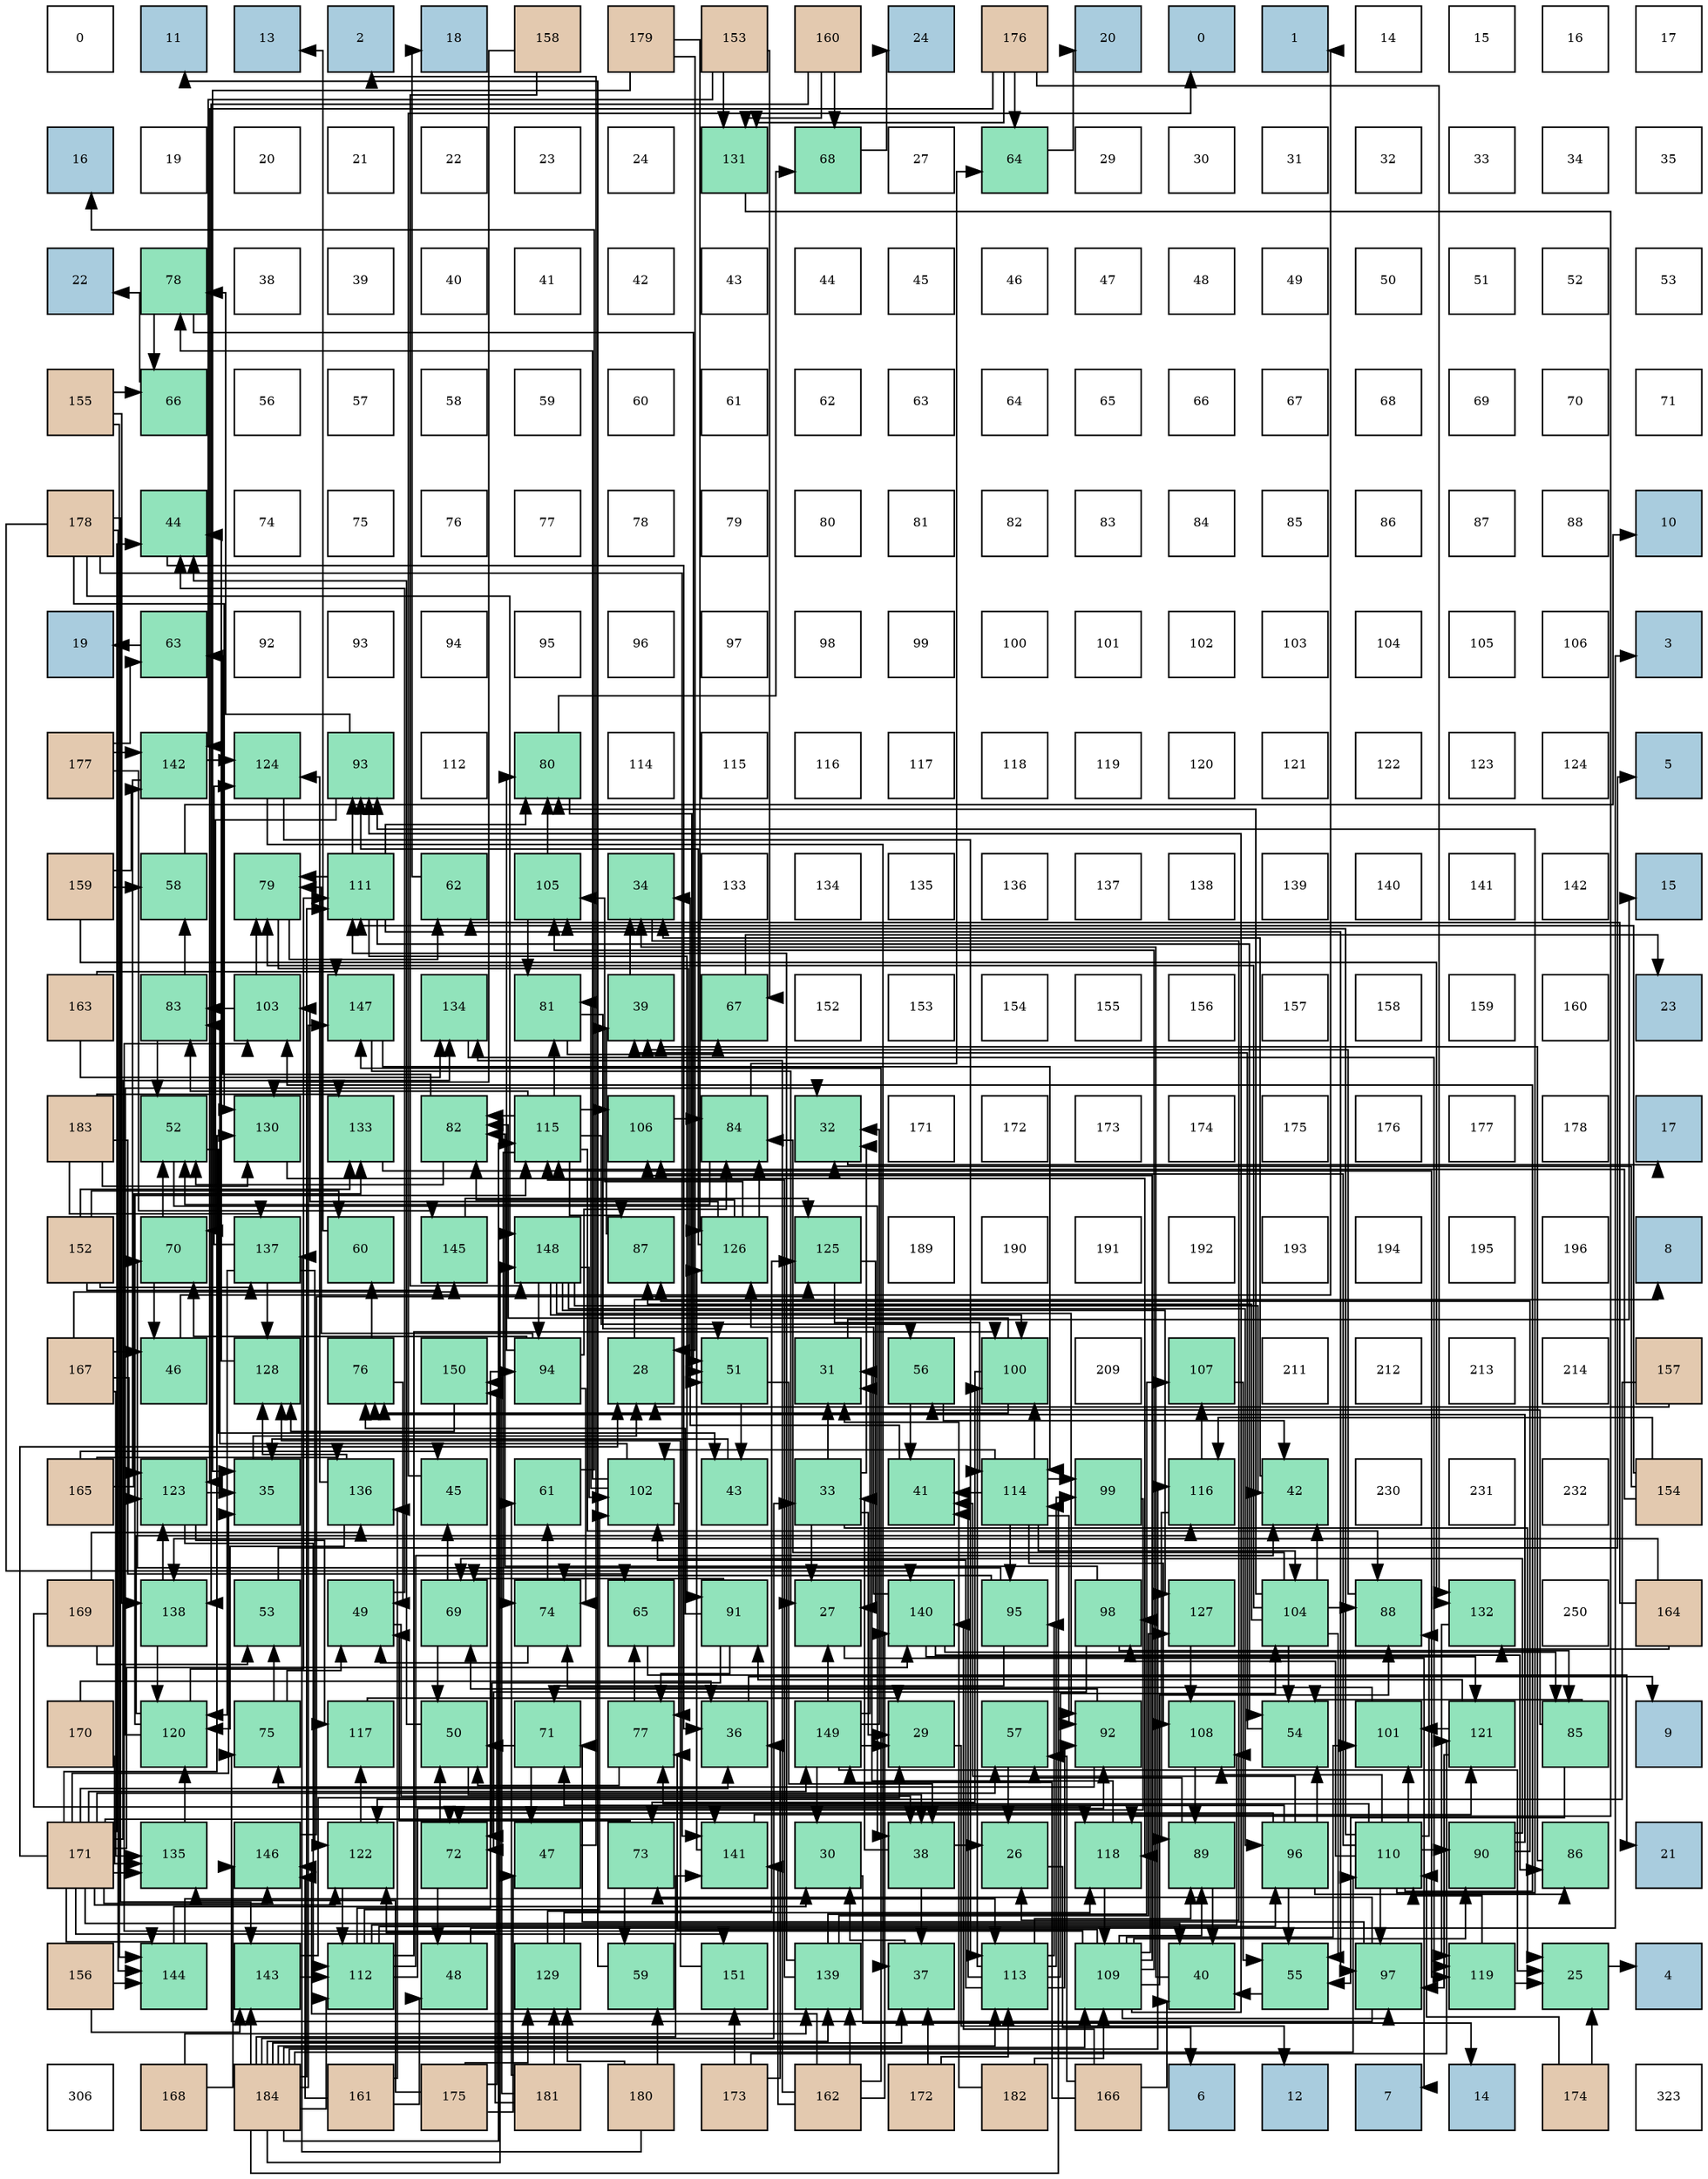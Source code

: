 digraph layout{
 rankdir=TB;
 splines=ortho;
 node [style=filled shape=square fixedsize=true width=0.6];
0[label="0", fontsize=8, fillcolor="#ffffff"];
1[label="11", fontsize=8, fillcolor="#a9ccde"];
2[label="13", fontsize=8, fillcolor="#a9ccde"];
3[label="2", fontsize=8, fillcolor="#a9ccde"];
4[label="18", fontsize=8, fillcolor="#a9ccde"];
5[label="158", fontsize=8, fillcolor="#e3c9af"];
6[label="179", fontsize=8, fillcolor="#e3c9af"];
7[label="153", fontsize=8, fillcolor="#e3c9af"];
8[label="160", fontsize=8, fillcolor="#e3c9af"];
9[label="24", fontsize=8, fillcolor="#a9ccde"];
10[label="176", fontsize=8, fillcolor="#e3c9af"];
11[label="20", fontsize=8, fillcolor="#a9ccde"];
12[label="0", fontsize=8, fillcolor="#a9ccde"];
13[label="1", fontsize=8, fillcolor="#a9ccde"];
14[label="14", fontsize=8, fillcolor="#ffffff"];
15[label="15", fontsize=8, fillcolor="#ffffff"];
16[label="16", fontsize=8, fillcolor="#ffffff"];
17[label="17", fontsize=8, fillcolor="#ffffff"];
18[label="16", fontsize=8, fillcolor="#a9ccde"];
19[label="19", fontsize=8, fillcolor="#ffffff"];
20[label="20", fontsize=8, fillcolor="#ffffff"];
21[label="21", fontsize=8, fillcolor="#ffffff"];
22[label="22", fontsize=8, fillcolor="#ffffff"];
23[label="23", fontsize=8, fillcolor="#ffffff"];
24[label="24", fontsize=8, fillcolor="#ffffff"];
25[label="131", fontsize=8, fillcolor="#91e3bb"];
26[label="68", fontsize=8, fillcolor="#91e3bb"];
27[label="27", fontsize=8, fillcolor="#ffffff"];
28[label="64", fontsize=8, fillcolor="#91e3bb"];
29[label="29", fontsize=8, fillcolor="#ffffff"];
30[label="30", fontsize=8, fillcolor="#ffffff"];
31[label="31", fontsize=8, fillcolor="#ffffff"];
32[label="32", fontsize=8, fillcolor="#ffffff"];
33[label="33", fontsize=8, fillcolor="#ffffff"];
34[label="34", fontsize=8, fillcolor="#ffffff"];
35[label="35", fontsize=8, fillcolor="#ffffff"];
36[label="22", fontsize=8, fillcolor="#a9ccde"];
37[label="78", fontsize=8, fillcolor="#91e3bb"];
38[label="38", fontsize=8, fillcolor="#ffffff"];
39[label="39", fontsize=8, fillcolor="#ffffff"];
40[label="40", fontsize=8, fillcolor="#ffffff"];
41[label="41", fontsize=8, fillcolor="#ffffff"];
42[label="42", fontsize=8, fillcolor="#ffffff"];
43[label="43", fontsize=8, fillcolor="#ffffff"];
44[label="44", fontsize=8, fillcolor="#ffffff"];
45[label="45", fontsize=8, fillcolor="#ffffff"];
46[label="46", fontsize=8, fillcolor="#ffffff"];
47[label="47", fontsize=8, fillcolor="#ffffff"];
48[label="48", fontsize=8, fillcolor="#ffffff"];
49[label="49", fontsize=8, fillcolor="#ffffff"];
50[label="50", fontsize=8, fillcolor="#ffffff"];
51[label="51", fontsize=8, fillcolor="#ffffff"];
52[label="52", fontsize=8, fillcolor="#ffffff"];
53[label="53", fontsize=8, fillcolor="#ffffff"];
54[label="155", fontsize=8, fillcolor="#e3c9af"];
55[label="66", fontsize=8, fillcolor="#91e3bb"];
56[label="56", fontsize=8, fillcolor="#ffffff"];
57[label="57", fontsize=8, fillcolor="#ffffff"];
58[label="58", fontsize=8, fillcolor="#ffffff"];
59[label="59", fontsize=8, fillcolor="#ffffff"];
60[label="60", fontsize=8, fillcolor="#ffffff"];
61[label="61", fontsize=8, fillcolor="#ffffff"];
62[label="62", fontsize=8, fillcolor="#ffffff"];
63[label="63", fontsize=8, fillcolor="#ffffff"];
64[label="64", fontsize=8, fillcolor="#ffffff"];
65[label="65", fontsize=8, fillcolor="#ffffff"];
66[label="66", fontsize=8, fillcolor="#ffffff"];
67[label="67", fontsize=8, fillcolor="#ffffff"];
68[label="68", fontsize=8, fillcolor="#ffffff"];
69[label="69", fontsize=8, fillcolor="#ffffff"];
70[label="70", fontsize=8, fillcolor="#ffffff"];
71[label="71", fontsize=8, fillcolor="#ffffff"];
72[label="178", fontsize=8, fillcolor="#e3c9af"];
73[label="44", fontsize=8, fillcolor="#91e3bb"];
74[label="74", fontsize=8, fillcolor="#ffffff"];
75[label="75", fontsize=8, fillcolor="#ffffff"];
76[label="76", fontsize=8, fillcolor="#ffffff"];
77[label="77", fontsize=8, fillcolor="#ffffff"];
78[label="78", fontsize=8, fillcolor="#ffffff"];
79[label="79", fontsize=8, fillcolor="#ffffff"];
80[label="80", fontsize=8, fillcolor="#ffffff"];
81[label="81", fontsize=8, fillcolor="#ffffff"];
82[label="82", fontsize=8, fillcolor="#ffffff"];
83[label="83", fontsize=8, fillcolor="#ffffff"];
84[label="84", fontsize=8, fillcolor="#ffffff"];
85[label="85", fontsize=8, fillcolor="#ffffff"];
86[label="86", fontsize=8, fillcolor="#ffffff"];
87[label="87", fontsize=8, fillcolor="#ffffff"];
88[label="88", fontsize=8, fillcolor="#ffffff"];
89[label="10", fontsize=8, fillcolor="#a9ccde"];
90[label="19", fontsize=8, fillcolor="#a9ccde"];
91[label="63", fontsize=8, fillcolor="#91e3bb"];
92[label="92", fontsize=8, fillcolor="#ffffff"];
93[label="93", fontsize=8, fillcolor="#ffffff"];
94[label="94", fontsize=8, fillcolor="#ffffff"];
95[label="95", fontsize=8, fillcolor="#ffffff"];
96[label="96", fontsize=8, fillcolor="#ffffff"];
97[label="97", fontsize=8, fillcolor="#ffffff"];
98[label="98", fontsize=8, fillcolor="#ffffff"];
99[label="99", fontsize=8, fillcolor="#ffffff"];
100[label="100", fontsize=8, fillcolor="#ffffff"];
101[label="101", fontsize=8, fillcolor="#ffffff"];
102[label="102", fontsize=8, fillcolor="#ffffff"];
103[label="103", fontsize=8, fillcolor="#ffffff"];
104[label="104", fontsize=8, fillcolor="#ffffff"];
105[label="105", fontsize=8, fillcolor="#ffffff"];
106[label="106", fontsize=8, fillcolor="#ffffff"];
107[label="3", fontsize=8, fillcolor="#a9ccde"];
108[label="177", fontsize=8, fillcolor="#e3c9af"];
109[label="142", fontsize=8, fillcolor="#91e3bb"];
110[label="124", fontsize=8, fillcolor="#91e3bb"];
111[label="93", fontsize=8, fillcolor="#91e3bb"];
112[label="112", fontsize=8, fillcolor="#ffffff"];
113[label="80", fontsize=8, fillcolor="#91e3bb"];
114[label="114", fontsize=8, fillcolor="#ffffff"];
115[label="115", fontsize=8, fillcolor="#ffffff"];
116[label="116", fontsize=8, fillcolor="#ffffff"];
117[label="117", fontsize=8, fillcolor="#ffffff"];
118[label="118", fontsize=8, fillcolor="#ffffff"];
119[label="119", fontsize=8, fillcolor="#ffffff"];
120[label="120", fontsize=8, fillcolor="#ffffff"];
121[label="121", fontsize=8, fillcolor="#ffffff"];
122[label="122", fontsize=8, fillcolor="#ffffff"];
123[label="123", fontsize=8, fillcolor="#ffffff"];
124[label="124", fontsize=8, fillcolor="#ffffff"];
125[label="5", fontsize=8, fillcolor="#a9ccde"];
126[label="159", fontsize=8, fillcolor="#e3c9af"];
127[label="58", fontsize=8, fillcolor="#91e3bb"];
128[label="79", fontsize=8, fillcolor="#91e3bb"];
129[label="111", fontsize=8, fillcolor="#91e3bb"];
130[label="62", fontsize=8, fillcolor="#91e3bb"];
131[label="105", fontsize=8, fillcolor="#91e3bb"];
132[label="34", fontsize=8, fillcolor="#91e3bb"];
133[label="133", fontsize=8, fillcolor="#ffffff"];
134[label="134", fontsize=8, fillcolor="#ffffff"];
135[label="135", fontsize=8, fillcolor="#ffffff"];
136[label="136", fontsize=8, fillcolor="#ffffff"];
137[label="137", fontsize=8, fillcolor="#ffffff"];
138[label="138", fontsize=8, fillcolor="#ffffff"];
139[label="139", fontsize=8, fillcolor="#ffffff"];
140[label="140", fontsize=8, fillcolor="#ffffff"];
141[label="141", fontsize=8, fillcolor="#ffffff"];
142[label="142", fontsize=8, fillcolor="#ffffff"];
143[label="15", fontsize=8, fillcolor="#a9ccde"];
144[label="163", fontsize=8, fillcolor="#e3c9af"];
145[label="83", fontsize=8, fillcolor="#91e3bb"];
146[label="103", fontsize=8, fillcolor="#91e3bb"];
147[label="147", fontsize=8, fillcolor="#91e3bb"];
148[label="134", fontsize=8, fillcolor="#91e3bb"];
149[label="81", fontsize=8, fillcolor="#91e3bb"];
150[label="39", fontsize=8, fillcolor="#91e3bb"];
151[label="67", fontsize=8, fillcolor="#91e3bb"];
152[label="152", fontsize=8, fillcolor="#ffffff"];
153[label="153", fontsize=8, fillcolor="#ffffff"];
154[label="154", fontsize=8, fillcolor="#ffffff"];
155[label="155", fontsize=8, fillcolor="#ffffff"];
156[label="156", fontsize=8, fillcolor="#ffffff"];
157[label="157", fontsize=8, fillcolor="#ffffff"];
158[label="158", fontsize=8, fillcolor="#ffffff"];
159[label="159", fontsize=8, fillcolor="#ffffff"];
160[label="160", fontsize=8, fillcolor="#ffffff"];
161[label="23", fontsize=8, fillcolor="#a9ccde"];
162[label="183", fontsize=8, fillcolor="#e3c9af"];
163[label="52", fontsize=8, fillcolor="#91e3bb"];
164[label="130", fontsize=8, fillcolor="#91e3bb"];
165[label="133", fontsize=8, fillcolor="#91e3bb"];
166[label="82", fontsize=8, fillcolor="#91e3bb"];
167[label="115", fontsize=8, fillcolor="#91e3bb"];
168[label="106", fontsize=8, fillcolor="#91e3bb"];
169[label="84", fontsize=8, fillcolor="#91e3bb"];
170[label="32", fontsize=8, fillcolor="#91e3bb"];
171[label="171", fontsize=8, fillcolor="#ffffff"];
172[label="172", fontsize=8, fillcolor="#ffffff"];
173[label="173", fontsize=8, fillcolor="#ffffff"];
174[label="174", fontsize=8, fillcolor="#ffffff"];
175[label="175", fontsize=8, fillcolor="#ffffff"];
176[label="176", fontsize=8, fillcolor="#ffffff"];
177[label="177", fontsize=8, fillcolor="#ffffff"];
178[label="178", fontsize=8, fillcolor="#ffffff"];
179[label="17", fontsize=8, fillcolor="#a9ccde"];
180[label="152", fontsize=8, fillcolor="#e3c9af"];
181[label="70", fontsize=8, fillcolor="#91e3bb"];
182[label="137", fontsize=8, fillcolor="#91e3bb"];
183[label="60", fontsize=8, fillcolor="#91e3bb"];
184[label="145", fontsize=8, fillcolor="#91e3bb"];
185[label="148", fontsize=8, fillcolor="#91e3bb"];
186[label="87", fontsize=8, fillcolor="#91e3bb"];
187[label="126", fontsize=8, fillcolor="#91e3bb"];
188[label="125", fontsize=8, fillcolor="#91e3bb"];
189[label="189", fontsize=8, fillcolor="#ffffff"];
190[label="190", fontsize=8, fillcolor="#ffffff"];
191[label="191", fontsize=8, fillcolor="#ffffff"];
192[label="192", fontsize=8, fillcolor="#ffffff"];
193[label="193", fontsize=8, fillcolor="#ffffff"];
194[label="194", fontsize=8, fillcolor="#ffffff"];
195[label="195", fontsize=8, fillcolor="#ffffff"];
196[label="196", fontsize=8, fillcolor="#ffffff"];
197[label="8", fontsize=8, fillcolor="#a9ccde"];
198[label="167", fontsize=8, fillcolor="#e3c9af"];
199[label="46", fontsize=8, fillcolor="#91e3bb"];
200[label="128", fontsize=8, fillcolor="#91e3bb"];
201[label="76", fontsize=8, fillcolor="#91e3bb"];
202[label="150", fontsize=8, fillcolor="#91e3bb"];
203[label="94", fontsize=8, fillcolor="#91e3bb"];
204[label="28", fontsize=8, fillcolor="#91e3bb"];
205[label="51", fontsize=8, fillcolor="#91e3bb"];
206[label="31", fontsize=8, fillcolor="#91e3bb"];
207[label="56", fontsize=8, fillcolor="#91e3bb"];
208[label="100", fontsize=8, fillcolor="#91e3bb"];
209[label="209", fontsize=8, fillcolor="#ffffff"];
210[label="107", fontsize=8, fillcolor="#91e3bb"];
211[label="211", fontsize=8, fillcolor="#ffffff"];
212[label="212", fontsize=8, fillcolor="#ffffff"];
213[label="213", fontsize=8, fillcolor="#ffffff"];
214[label="214", fontsize=8, fillcolor="#ffffff"];
215[label="157", fontsize=8, fillcolor="#e3c9af"];
216[label="165", fontsize=8, fillcolor="#e3c9af"];
217[label="123", fontsize=8, fillcolor="#91e3bb"];
218[label="35", fontsize=8, fillcolor="#91e3bb"];
219[label="136", fontsize=8, fillcolor="#91e3bb"];
220[label="45", fontsize=8, fillcolor="#91e3bb"];
221[label="61", fontsize=8, fillcolor="#91e3bb"];
222[label="102", fontsize=8, fillcolor="#91e3bb"];
223[label="43", fontsize=8, fillcolor="#91e3bb"];
224[label="33", fontsize=8, fillcolor="#91e3bb"];
225[label="41", fontsize=8, fillcolor="#91e3bb"];
226[label="114", fontsize=8, fillcolor="#91e3bb"];
227[label="99", fontsize=8, fillcolor="#91e3bb"];
228[label="116", fontsize=8, fillcolor="#91e3bb"];
229[label="42", fontsize=8, fillcolor="#91e3bb"];
230[label="230", fontsize=8, fillcolor="#ffffff"];
231[label="231", fontsize=8, fillcolor="#ffffff"];
232[label="232", fontsize=8, fillcolor="#ffffff"];
233[label="154", fontsize=8, fillcolor="#e3c9af"];
234[label="169", fontsize=8, fillcolor="#e3c9af"];
235[label="138", fontsize=8, fillcolor="#91e3bb"];
236[label="53", fontsize=8, fillcolor="#91e3bb"];
237[label="49", fontsize=8, fillcolor="#91e3bb"];
238[label="69", fontsize=8, fillcolor="#91e3bb"];
239[label="74", fontsize=8, fillcolor="#91e3bb"];
240[label="65", fontsize=8, fillcolor="#91e3bb"];
241[label="91", fontsize=8, fillcolor="#91e3bb"];
242[label="27", fontsize=8, fillcolor="#91e3bb"];
243[label="140", fontsize=8, fillcolor="#91e3bb"];
244[label="95", fontsize=8, fillcolor="#91e3bb"];
245[label="98", fontsize=8, fillcolor="#91e3bb"];
246[label="127", fontsize=8, fillcolor="#91e3bb"];
247[label="104", fontsize=8, fillcolor="#91e3bb"];
248[label="88", fontsize=8, fillcolor="#91e3bb"];
249[label="132", fontsize=8, fillcolor="#91e3bb"];
250[label="250", fontsize=8, fillcolor="#ffffff"];
251[label="164", fontsize=8, fillcolor="#e3c9af"];
252[label="170", fontsize=8, fillcolor="#e3c9af"];
253[label="120", fontsize=8, fillcolor="#91e3bb"];
254[label="75", fontsize=8, fillcolor="#91e3bb"];
255[label="117", fontsize=8, fillcolor="#91e3bb"];
256[label="50", fontsize=8, fillcolor="#91e3bb"];
257[label="71", fontsize=8, fillcolor="#91e3bb"];
258[label="77", fontsize=8, fillcolor="#91e3bb"];
259[label="36", fontsize=8, fillcolor="#91e3bb"];
260[label="149", fontsize=8, fillcolor="#91e3bb"];
261[label="29", fontsize=8, fillcolor="#91e3bb"];
262[label="57", fontsize=8, fillcolor="#91e3bb"];
263[label="92", fontsize=8, fillcolor="#91e3bb"];
264[label="108", fontsize=8, fillcolor="#91e3bb"];
265[label="54", fontsize=8, fillcolor="#91e3bb"];
266[label="101", fontsize=8, fillcolor="#91e3bb"];
267[label="121", fontsize=8, fillcolor="#91e3bb"];
268[label="85", fontsize=8, fillcolor="#91e3bb"];
269[label="9", fontsize=8, fillcolor="#a9ccde"];
270[label="171", fontsize=8, fillcolor="#e3c9af"];
271[label="135", fontsize=8, fillcolor="#91e3bb"];
272[label="146", fontsize=8, fillcolor="#91e3bb"];
273[label="122", fontsize=8, fillcolor="#91e3bb"];
274[label="72", fontsize=8, fillcolor="#91e3bb"];
275[label="47", fontsize=8, fillcolor="#91e3bb"];
276[label="73", fontsize=8, fillcolor="#91e3bb"];
277[label="141", fontsize=8, fillcolor="#91e3bb"];
278[label="30", fontsize=8, fillcolor="#91e3bb"];
279[label="38", fontsize=8, fillcolor="#91e3bb"];
280[label="26", fontsize=8, fillcolor="#91e3bb"];
281[label="118", fontsize=8, fillcolor="#91e3bb"];
282[label="89", fontsize=8, fillcolor="#91e3bb"];
283[label="96", fontsize=8, fillcolor="#91e3bb"];
284[label="110", fontsize=8, fillcolor="#91e3bb"];
285[label="90", fontsize=8, fillcolor="#91e3bb"];
286[label="86", fontsize=8, fillcolor="#91e3bb"];
287[label="21", fontsize=8, fillcolor="#a9ccde"];
288[label="156", fontsize=8, fillcolor="#e3c9af"];
289[label="144", fontsize=8, fillcolor="#91e3bb"];
290[label="143", fontsize=8, fillcolor="#91e3bb"];
291[label="112", fontsize=8, fillcolor="#91e3bb"];
292[label="48", fontsize=8, fillcolor="#91e3bb"];
293[label="129", fontsize=8, fillcolor="#91e3bb"];
294[label="59", fontsize=8, fillcolor="#91e3bb"];
295[label="151", fontsize=8, fillcolor="#91e3bb"];
296[label="139", fontsize=8, fillcolor="#91e3bb"];
297[label="37", fontsize=8, fillcolor="#91e3bb"];
298[label="113", fontsize=8, fillcolor="#91e3bb"];
299[label="109", fontsize=8, fillcolor="#91e3bb"];
300[label="40", fontsize=8, fillcolor="#91e3bb"];
301[label="55", fontsize=8, fillcolor="#91e3bb"];
302[label="97", fontsize=8, fillcolor="#91e3bb"];
303[label="119", fontsize=8, fillcolor="#91e3bb"];
304[label="25", fontsize=8, fillcolor="#91e3bb"];
305[label="4", fontsize=8, fillcolor="#a9ccde"];
306[label="306", fontsize=8, fillcolor="#ffffff"];
307[label="168", fontsize=8, fillcolor="#e3c9af"];
308[label="184", fontsize=8, fillcolor="#e3c9af"];
309[label="161", fontsize=8, fillcolor="#e3c9af"];
310[label="175", fontsize=8, fillcolor="#e3c9af"];
311[label="181", fontsize=8, fillcolor="#e3c9af"];
312[label="180", fontsize=8, fillcolor="#e3c9af"];
313[label="173", fontsize=8, fillcolor="#e3c9af"];
314[label="162", fontsize=8, fillcolor="#e3c9af"];
315[label="172", fontsize=8, fillcolor="#e3c9af"];
316[label="182", fontsize=8, fillcolor="#e3c9af"];
317[label="166", fontsize=8, fillcolor="#e3c9af"];
318[label="6", fontsize=8, fillcolor="#a9ccde"];
319[label="12", fontsize=8, fillcolor="#a9ccde"];
320[label="7", fontsize=8, fillcolor="#a9ccde"];
321[label="14", fontsize=8, fillcolor="#a9ccde"];
322[label="174", fontsize=8, fillcolor="#e3c9af"];
323[label="323", fontsize=8, fillcolor="#ffffff"];
edge [constraint=false, style=vis];304 -> 305;
280 -> 318;
242 -> 320;
204 -> 197;
261 -> 319;
278 -> 321;
206 -> 143;
170 -> 179;
224 -> 304;
224 -> 242;
224 -> 261;
224 -> 206;
224 -> 170;
132 -> 280;
218 -> 204;
259 -> 269;
297 -> 278;
279 -> 280;
279 -> 224;
279 -> 297;
150 -> 132;
300 -> 132;
225 -> 132;
229 -> 132;
223 -> 218;
73 -> 259;
220 -> 12;
199 -> 13;
275 -> 3;
292 -> 107;
237 -> 279;
237 -> 73;
256 -> 279;
256 -> 73;
205 -> 279;
205 -> 223;
163 -> 279;
163 -> 223;
236 -> 125;
265 -> 150;
301 -> 300;
207 -> 225;
207 -> 229;
262 -> 280;
127 -> 89;
294 -> 1;
183 -> 2;
221 -> 18;
130 -> 4;
91 -> 90;
28 -> 11;
240 -> 287;
55 -> 36;
151 -> 161;
26 -> 9;
238 -> 220;
238 -> 256;
181 -> 199;
181 -> 163;
257 -> 275;
257 -> 256;
274 -> 292;
274 -> 256;
276 -> 237;
276 -> 294;
239 -> 237;
239 -> 221;
254 -> 237;
254 -> 236;
201 -> 237;
201 -> 183;
258 -> 256;
258 -> 240;
37 -> 205;
37 -> 55;
128 -> 205;
128 -> 130;
113 -> 205;
113 -> 26;
149 -> 205;
149 -> 151;
166 -> 163;
166 -> 91;
145 -> 163;
145 -> 127;
169 -> 163;
169 -> 28;
268 -> 265;
268 -> 301;
268 -> 207;
286 -> 150;
186 -> 150;
248 -> 150;
282 -> 300;
282 -> 262;
285 -> 238;
285 -> 201;
285 -> 186;
241 -> 238;
241 -> 274;
241 -> 201;
241 -> 258;
263 -> 238;
263 -> 254;
111 -> 181;
111 -> 37;
203 -> 181;
203 -> 239;
203 -> 128;
203 -> 113;
203 -> 169;
244 -> 181;
244 -> 257;
244 -> 239;
283 -> 225;
283 -> 265;
283 -> 301;
283 -> 257;
283 -> 274;
283 -> 286;
302 -> 257;
302 -> 276;
302 -> 254;
245 -> 274;
245 -> 166;
245 -> 268;
227 -> 274;
208 -> 276;
208 -> 201;
208 -> 166;
266 -> 239;
222 -> 258;
222 -> 37;
222 -> 149;
222 -> 145;
146 -> 128;
146 -> 145;
247 -> 229;
247 -> 265;
247 -> 301;
247 -> 128;
247 -> 113;
247 -> 169;
247 -> 186;
247 -> 248;
131 -> 113;
131 -> 149;
168 -> 169;
210 -> 301;
264 -> 282;
299 -> 258;
299 -> 248;
299 -> 282;
299 -> 285;
299 -> 111;
299 -> 302;
299 -> 245;
299 -> 266;
299 -> 146;
299 -> 131;
299 -> 168;
284 -> 258;
284 -> 248;
284 -> 285;
284 -> 111;
284 -> 302;
284 -> 245;
284 -> 266;
284 -> 146;
284 -> 131;
284 -> 168;
284 -> 264;
129 -> 265;
129 -> 128;
129 -> 113;
129 -> 241;
129 -> 111;
129 -> 302;
291 -> 229;
291 -> 263;
291 -> 203;
291 -> 283;
291 -> 208;
291 -> 222;
291 -> 264;
298 -> 225;
298 -> 282;
298 -> 263;
298 -> 244;
298 -> 227;
298 -> 208;
298 -> 222;
298 -> 247;
226 -> 225;
226 -> 263;
226 -> 244;
226 -> 227;
226 -> 208;
226 -> 222;
226 -> 247;
226 -> 264;
167 -> 207;
167 -> 239;
167 -> 149;
167 -> 166;
167 -> 145;
167 -> 186;
167 -> 248;
167 -> 168;
228 -> 282;
228 -> 210;
255 -> 261;
281 -> 206;
281 -> 299;
303 -> 304;
303 -> 284;
253 -> 170;
253 -> 129;
253 -> 167;
253 -> 228;
267 -> 241;
267 -> 302;
267 -> 266;
273 -> 291;
273 -> 255;
217 -> 218;
217 -> 291;
217 -> 255;
110 -> 297;
110 -> 298;
188 -> 242;
188 -> 226;
187 -> 166;
187 -> 169;
187 -> 111;
187 -> 146;
187 -> 131;
246 -> 264;
200 -> 73;
293 -> 281;
293 -> 188;
164 -> 281;
25 -> 281;
249 -> 303;
165 -> 303;
148 -> 303;
271 -> 253;
219 -> 253;
219 -> 110;
219 -> 200;
182 -> 253;
182 -> 273;
182 -> 110;
182 -> 200;
235 -> 253;
235 -> 217;
296 -> 210;
296 -> 129;
296 -> 167;
296 -> 246;
243 -> 268;
243 -> 286;
243 -> 267;
243 -> 187;
277 -> 267;
277 -> 187;
109 -> 217;
109 -> 110;
290 -> 261;
290 -> 291;
289 -> 278;
289 -> 298;
184 -> 188;
272 -> 188;
147 -> 242;
147 -> 226;
185 -> 229;
185 -> 263;
185 -> 203;
185 -> 283;
185 -> 208;
185 -> 222;
185 -> 246;
260 -> 304;
260 -> 242;
260 -> 261;
260 -> 278;
260 -> 206;
260 -> 170;
202 -> 200;
295 -> 200;
180 -> 183;
180 -> 165;
180 -> 182;
180 -> 184;
7 -> 151;
7 -> 25;
7 -> 109;
233 -> 170;
233 -> 129;
233 -> 167;
233 -> 228;
54 -> 55;
54 -> 235;
54 -> 289;
288 -> 290;
288 -> 289;
215 -> 204;
215 -> 273;
5 -> 164;
5 -> 185;
126 -> 127;
126 -> 249;
126 -> 109;
8 -> 26;
8 -> 25;
8 -> 235;
309 -> 292;
309 -> 219;
309 -> 272;
314 -> 148;
314 -> 296;
314 -> 243;
314 -> 277;
314 -> 272;
314 -> 147;
144 -> 148;
144 -> 147;
251 -> 130;
251 -> 249;
251 -> 235;
216 -> 220;
216 -> 165;
216 -> 219;
317 -> 300;
317 -> 262;
317 -> 243;
317 -> 260;
198 -> 199;
198 -> 217;
198 -> 271;
198 -> 184;
307 -> 296;
307 -> 272;
234 -> 236;
234 -> 281;
234 -> 219;
252 -> 259;
252 -> 271;
270 -> 204;
270 -> 218;
270 -> 259;
270 -> 300;
270 -> 73;
270 -> 262;
270 -> 273;
270 -> 164;
270 -> 148;
270 -> 271;
270 -> 243;
270 -> 277;
270 -> 289;
270 -> 272;
270 -> 260;
270 -> 295;
315 -> 297;
315 -> 298;
313 -> 259;
313 -> 267;
313 -> 295;
322 -> 304;
322 -> 284;
310 -> 275;
310 -> 293;
310 -> 271;
310 -> 202;
10 -> 28;
10 -> 217;
10 -> 25;
10 -> 249;
108 -> 91;
108 -> 109;
108 -> 184;
72 -> 164;
72 -> 243;
72 -> 277;
72 -> 290;
72 -> 289;
72 -> 185;
6 -> 204;
6 -> 218;
6 -> 187;
312 -> 294;
312 -> 293;
312 -> 182;
311 -> 221;
311 -> 273;
311 -> 293;
311 -> 202;
316 -> 206;
316 -> 299;
162 -> 240;
162 -> 164;
162 -> 165;
162 -> 182;
308 -> 224;
308 -> 297;
308 -> 299;
308 -> 284;
308 -> 129;
308 -> 291;
308 -> 298;
308 -> 226;
308 -> 167;
308 -> 228;
308 -> 296;
308 -> 277;
308 -> 290;
308 -> 147;
308 -> 185;
edge [constraint=true, style=invis];
0 -> 18 -> 36 -> 54 -> 72 -> 90 -> 108 -> 126 -> 144 -> 162 -> 180 -> 198 -> 216 -> 234 -> 252 -> 270 -> 288 -> 306;
1 -> 19 -> 37 -> 55 -> 73 -> 91 -> 109 -> 127 -> 145 -> 163 -> 181 -> 199 -> 217 -> 235 -> 253 -> 271 -> 289 -> 307;
2 -> 20 -> 38 -> 56 -> 74 -> 92 -> 110 -> 128 -> 146 -> 164 -> 182 -> 200 -> 218 -> 236 -> 254 -> 272 -> 290 -> 308;
3 -> 21 -> 39 -> 57 -> 75 -> 93 -> 111 -> 129 -> 147 -> 165 -> 183 -> 201 -> 219 -> 237 -> 255 -> 273 -> 291 -> 309;
4 -> 22 -> 40 -> 58 -> 76 -> 94 -> 112 -> 130 -> 148 -> 166 -> 184 -> 202 -> 220 -> 238 -> 256 -> 274 -> 292 -> 310;
5 -> 23 -> 41 -> 59 -> 77 -> 95 -> 113 -> 131 -> 149 -> 167 -> 185 -> 203 -> 221 -> 239 -> 257 -> 275 -> 293 -> 311;
6 -> 24 -> 42 -> 60 -> 78 -> 96 -> 114 -> 132 -> 150 -> 168 -> 186 -> 204 -> 222 -> 240 -> 258 -> 276 -> 294 -> 312;
7 -> 25 -> 43 -> 61 -> 79 -> 97 -> 115 -> 133 -> 151 -> 169 -> 187 -> 205 -> 223 -> 241 -> 259 -> 277 -> 295 -> 313;
8 -> 26 -> 44 -> 62 -> 80 -> 98 -> 116 -> 134 -> 152 -> 170 -> 188 -> 206 -> 224 -> 242 -> 260 -> 278 -> 296 -> 314;
9 -> 27 -> 45 -> 63 -> 81 -> 99 -> 117 -> 135 -> 153 -> 171 -> 189 -> 207 -> 225 -> 243 -> 261 -> 279 -> 297 -> 315;
10 -> 28 -> 46 -> 64 -> 82 -> 100 -> 118 -> 136 -> 154 -> 172 -> 190 -> 208 -> 226 -> 244 -> 262 -> 280 -> 298 -> 316;
11 -> 29 -> 47 -> 65 -> 83 -> 101 -> 119 -> 137 -> 155 -> 173 -> 191 -> 209 -> 227 -> 245 -> 263 -> 281 -> 299 -> 317;
12 -> 30 -> 48 -> 66 -> 84 -> 102 -> 120 -> 138 -> 156 -> 174 -> 192 -> 210 -> 228 -> 246 -> 264 -> 282 -> 300 -> 318;
13 -> 31 -> 49 -> 67 -> 85 -> 103 -> 121 -> 139 -> 157 -> 175 -> 193 -> 211 -> 229 -> 247 -> 265 -> 283 -> 301 -> 319;
14 -> 32 -> 50 -> 68 -> 86 -> 104 -> 122 -> 140 -> 158 -> 176 -> 194 -> 212 -> 230 -> 248 -> 266 -> 284 -> 302 -> 320;
15 -> 33 -> 51 -> 69 -> 87 -> 105 -> 123 -> 141 -> 159 -> 177 -> 195 -> 213 -> 231 -> 249 -> 267 -> 285 -> 303 -> 321;
16 -> 34 -> 52 -> 70 -> 88 -> 106 -> 124 -> 142 -> 160 -> 178 -> 196 -> 214 -> 232 -> 250 -> 268 -> 286 -> 304 -> 322;
17 -> 35 -> 53 -> 71 -> 89 -> 107 -> 125 -> 143 -> 161 -> 179 -> 197 -> 215 -> 233 -> 251 -> 269 -> 287 -> 305 -> 323;
rank = same {0 -> 1 -> 2 -> 3 -> 4 -> 5 -> 6 -> 7 -> 8 -> 9 -> 10 -> 11 -> 12 -> 13 -> 14 -> 15 -> 16 -> 17};
rank = same {18 -> 19 -> 20 -> 21 -> 22 -> 23 -> 24 -> 25 -> 26 -> 27 -> 28 -> 29 -> 30 -> 31 -> 32 -> 33 -> 34 -> 35};
rank = same {36 -> 37 -> 38 -> 39 -> 40 -> 41 -> 42 -> 43 -> 44 -> 45 -> 46 -> 47 -> 48 -> 49 -> 50 -> 51 -> 52 -> 53};
rank = same {54 -> 55 -> 56 -> 57 -> 58 -> 59 -> 60 -> 61 -> 62 -> 63 -> 64 -> 65 -> 66 -> 67 -> 68 -> 69 -> 70 -> 71};
rank = same {72 -> 73 -> 74 -> 75 -> 76 -> 77 -> 78 -> 79 -> 80 -> 81 -> 82 -> 83 -> 84 -> 85 -> 86 -> 87 -> 88 -> 89};
rank = same {90 -> 91 -> 92 -> 93 -> 94 -> 95 -> 96 -> 97 -> 98 -> 99 -> 100 -> 101 -> 102 -> 103 -> 104 -> 105 -> 106 -> 107};
rank = same {108 -> 109 -> 110 -> 111 -> 112 -> 113 -> 114 -> 115 -> 116 -> 117 -> 118 -> 119 -> 120 -> 121 -> 122 -> 123 -> 124 -> 125};
rank = same {126 -> 127 -> 128 -> 129 -> 130 -> 131 -> 132 -> 133 -> 134 -> 135 -> 136 -> 137 -> 138 -> 139 -> 140 -> 141 -> 142 -> 143};
rank = same {144 -> 145 -> 146 -> 147 -> 148 -> 149 -> 150 -> 151 -> 152 -> 153 -> 154 -> 155 -> 156 -> 157 -> 158 -> 159 -> 160 -> 161};
rank = same {162 -> 163 -> 164 -> 165 -> 166 -> 167 -> 168 -> 169 -> 170 -> 171 -> 172 -> 173 -> 174 -> 175 -> 176 -> 177 -> 178 -> 179};
rank = same {180 -> 181 -> 182 -> 183 -> 184 -> 185 -> 186 -> 187 -> 188 -> 189 -> 190 -> 191 -> 192 -> 193 -> 194 -> 195 -> 196 -> 197};
rank = same {198 -> 199 -> 200 -> 201 -> 202 -> 203 -> 204 -> 205 -> 206 -> 207 -> 208 -> 209 -> 210 -> 211 -> 212 -> 213 -> 214 -> 215};
rank = same {216 -> 217 -> 218 -> 219 -> 220 -> 221 -> 222 -> 223 -> 224 -> 225 -> 226 -> 227 -> 228 -> 229 -> 230 -> 231 -> 232 -> 233};
rank = same {234 -> 235 -> 236 -> 237 -> 238 -> 239 -> 240 -> 241 -> 242 -> 243 -> 244 -> 245 -> 246 -> 247 -> 248 -> 249 -> 250 -> 251};
rank = same {252 -> 253 -> 254 -> 255 -> 256 -> 257 -> 258 -> 259 -> 260 -> 261 -> 262 -> 263 -> 264 -> 265 -> 266 -> 267 -> 268 -> 269};
rank = same {270 -> 271 -> 272 -> 273 -> 274 -> 275 -> 276 -> 277 -> 278 -> 279 -> 280 -> 281 -> 282 -> 283 -> 284 -> 285 -> 286 -> 287};
rank = same {288 -> 289 -> 290 -> 291 -> 292 -> 293 -> 294 -> 295 -> 296 -> 297 -> 298 -> 299 -> 300 -> 301 -> 302 -> 303 -> 304 -> 305};
rank = same {306 -> 307 -> 308 -> 309 -> 310 -> 311 -> 312 -> 313 -> 314 -> 315 -> 316 -> 317 -> 318 -> 319 -> 320 -> 321 -> 322 -> 323};
}